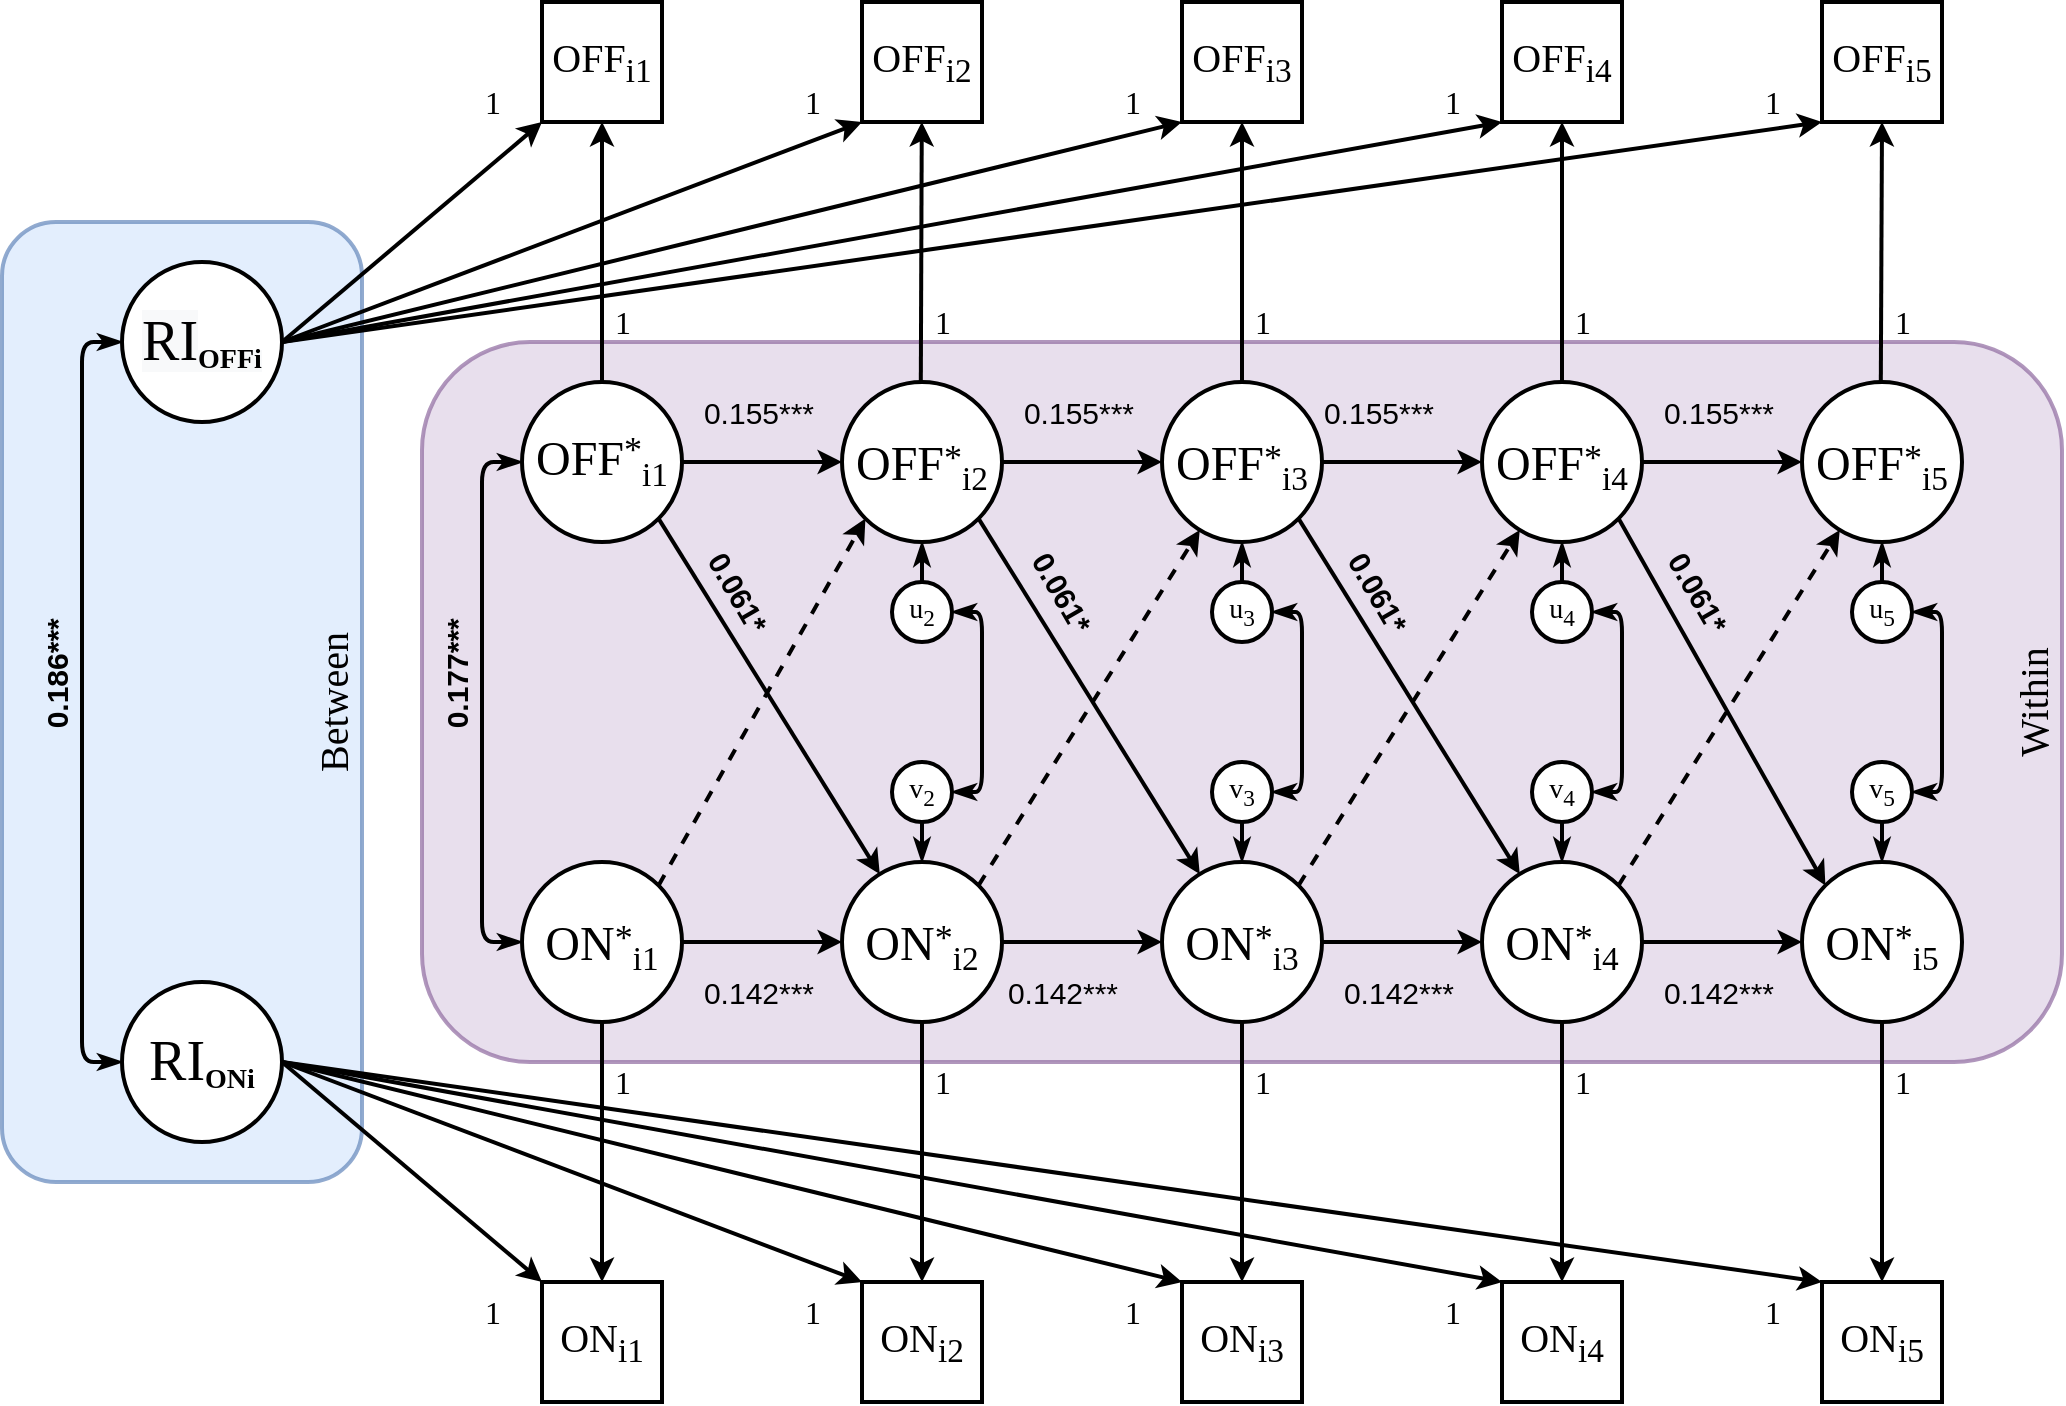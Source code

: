 <mxfile version="14.9.8"><diagram id="QdNc42_lwH4oZi_kzxNm" name="Page-1"><mxGraphModel dx="1382" dy="805" grid="1" gridSize="10" guides="1" tooltips="1" connect="1" arrows="1" fold="1" page="1" pageScale="1" pageWidth="1100" pageHeight="850" math="0" shadow="0"><root><mxCell id="0"/><mxCell id="BLHmH656HlUpZuDDq-M0-125" value="Untitled Layer" parent="0"/><mxCell id="BLHmH656HlUpZuDDq-M0-17" value="&lt;font face=&quot;Comic Sans MS&quot;&gt;Within&lt;/font&gt;" style="rounded=1;whiteSpace=wrap;fillColor=#e1d5e7;align=center;verticalAlign=bottom;horizontal=0;fontStyle=0;fontFamily=Verdana;html=1;fontSize=20;textDirection=ltr;strokeWidth=2;strokeColor=#9673a6;opacity=75;" vertex="1" parent="BLHmH656HlUpZuDDq-M0-125"><mxGeometry x="230" y="220" width="820" height="360" as="geometry"/></mxCell><mxCell id="BLHmH656HlUpZuDDq-M0-16" value="&lt;font face=&quot;Comic Sans MS&quot;&gt;Between&lt;/font&gt;" style="rounded=1;whiteSpace=wrap;fillColor=#dae8fc;align=center;verticalAlign=bottom;horizontal=0;fontStyle=0;fontFamily=Verdana;html=1;fontSize=20;textDirection=ltr;strokeWidth=2;strokeColor=#6c8ebf;opacity=75;" vertex="1" parent="BLHmH656HlUpZuDDq-M0-125"><mxGeometry x="20" y="160" width="180" height="480" as="geometry"/></mxCell><mxCell id="1" parent="0"/><mxCell id="BLHmH656HlUpZuDDq-M0-1" parent="0"/><mxCell id="BLHmH656HlUpZuDDq-M0-2" value="0.186***" style="text;strokeColor=none;align=center;verticalAlign=middle;rounded=0;rotation=-90;horizontal=1;fontSize=15;fontStyle=1;labelBorderColor=none;labelBackgroundColor=none;whiteSpace=wrap;html=1;aspect=fixed;" vertex="1" parent="BLHmH656HlUpZuDDq-M0-1"><mxGeometry x="10" y="370" width="73" height="31.29" as="geometry"/></mxCell><mxCell id="BLHmH656HlUpZuDDq-M0-3" value="&lt;span style=&quot;font-size: 15px&quot;&gt;0.155***&lt;/span&gt;" style="text;html=1;strokeColor=none;align=center;verticalAlign=middle;whiteSpace=wrap;rounded=0;aspect=fixed;fontSize=15;" vertex="1" parent="BLHmH656HlUpZuDDq-M0-1"><mxGeometry x="340" y="230" width="116.67" height="50" as="geometry"/></mxCell><mxCell id="BLHmH656HlUpZuDDq-M0-4" value="&lt;span style=&quot;font-size: 15px&quot;&gt;0.155***&lt;/span&gt;" style="text;html=1;strokeColor=none;align=center;verticalAlign=middle;whiteSpace=wrap;rounded=0;aspect=fixed;fontSize=15;" vertex="1" parent="BLHmH656HlUpZuDDq-M0-1"><mxGeometry x="500" y="230" width="116.67" height="50" as="geometry"/></mxCell><mxCell id="BLHmH656HlUpZuDDq-M0-5" value="&lt;span style=&quot;font-size: 15px&quot;&gt;0.155***&lt;/span&gt;" style="text;html=1;strokeColor=none;align=center;verticalAlign=middle;whiteSpace=wrap;rounded=0;aspect=fixed;fontSize=15;" vertex="1" parent="BLHmH656HlUpZuDDq-M0-1"><mxGeometry x="650" y="230" width="116.67" height="50" as="geometry"/></mxCell><mxCell id="BLHmH656HlUpZuDDq-M0-6" value="&lt;span style=&quot;font-size: 15px&quot;&gt;0.155***&lt;/span&gt;" style="text;html=1;strokeColor=none;align=center;verticalAlign=middle;whiteSpace=wrap;rounded=0;aspect=fixed;fontSize=15;" vertex="1" parent="BLHmH656HlUpZuDDq-M0-1"><mxGeometry x="820" y="230" width="116.67" height="50" as="geometry"/></mxCell><mxCell id="BLHmH656HlUpZuDDq-M0-7" value="&lt;span style=&quot;font-size: 15px&quot;&gt;0.142***&lt;/span&gt;" style="text;html=1;strokeColor=none;align=center;verticalAlign=middle;whiteSpace=wrap;rounded=0;aspect=fixed;fontSize=15;" vertex="1" parent="BLHmH656HlUpZuDDq-M0-1"><mxGeometry x="340" y="520" width="116.67" height="50" as="geometry"/></mxCell><mxCell id="BLHmH656HlUpZuDDq-M0-8" value="0.142***" style="text;html=1;strokeColor=none;align=center;verticalAlign=middle;whiteSpace=wrap;rounded=0;aspect=fixed;fontSize=15;" vertex="1" parent="BLHmH656HlUpZuDDq-M0-1"><mxGeometry x="492" y="520" width="116.67" height="50" as="geometry"/></mxCell><mxCell id="BLHmH656HlUpZuDDq-M0-9" value="0.142***" style="text;html=1;strokeColor=none;align=center;verticalAlign=middle;whiteSpace=wrap;rounded=0;aspect=fixed;fontSize=15;" vertex="1" parent="BLHmH656HlUpZuDDq-M0-1"><mxGeometry x="660" y="520" width="116.67" height="50" as="geometry"/></mxCell><mxCell id="BLHmH656HlUpZuDDq-M0-10" value="0.142***" style="text;html=1;strokeColor=none;align=center;verticalAlign=middle;whiteSpace=wrap;rounded=0;aspect=fixed;fontSize=15;" vertex="1" parent="BLHmH656HlUpZuDDq-M0-1"><mxGeometry x="820" y="520" width="116.67" height="50" as="geometry"/></mxCell><mxCell id="BLHmH656HlUpZuDDq-M0-11" value="0.061*" style="text;strokeColor=none;align=center;verticalAlign=middle;rounded=0;aspect=fixed;rotation=60;horizontal=1;fontSize=15;fontStyle=1;labelBorderColor=none;labelBackgroundColor=none;whiteSpace=wrap;html=1;" vertex="1" parent="BLHmH656HlUpZuDDq-M0-1"><mxGeometry x="330" y="320" width="116.67" height="50" as="geometry"/></mxCell><mxCell id="BLHmH656HlUpZuDDq-M0-12" value="0.061*" style="text;strokeColor=none;align=center;verticalAlign=middle;rounded=0;aspect=fixed;rotation=60;horizontal=1;fontSize=15;fontStyle=1;labelBorderColor=none;labelBackgroundColor=none;whiteSpace=wrap;html=1;" vertex="1" parent="BLHmH656HlUpZuDDq-M0-1"><mxGeometry x="492" y="320" width="116.67" height="50" as="geometry"/></mxCell><mxCell id="BLHmH656HlUpZuDDq-M0-13" value="0.061*" style="text;strokeColor=none;align=center;verticalAlign=middle;rounded=0;aspect=fixed;rotation=60;horizontal=1;fontSize=15;fontStyle=1;labelBorderColor=none;labelBackgroundColor=none;whiteSpace=wrap;html=1;" vertex="1" parent="BLHmH656HlUpZuDDq-M0-1"><mxGeometry x="650" y="320" width="116.67" height="50" as="geometry"/></mxCell><mxCell id="BLHmH656HlUpZuDDq-M0-14" value="0.061*" style="text;strokeColor=none;align=center;verticalAlign=middle;rounded=0;aspect=fixed;rotation=60;horizontal=1;fontSize=15;fontStyle=1;labelBorderColor=none;labelBackgroundColor=none;whiteSpace=wrap;html=1;" vertex="1" parent="BLHmH656HlUpZuDDq-M0-1"><mxGeometry x="810" y="320" width="116.67" height="50" as="geometry"/></mxCell><mxCell id="BLHmH656HlUpZuDDq-M0-15" value="0.177***" style="text;strokeColor=none;align=center;verticalAlign=middle;rounded=0;rotation=-90;horizontal=1;fontSize=15;fontStyle=1;labelBorderColor=none;labelBackgroundColor=none;aspect=fixed;whiteSpace=wrap;html=1;" vertex="1" parent="BLHmH656HlUpZuDDq-M0-1"><mxGeometry x="210" y="370" width="73" height="31.29" as="geometry"/></mxCell><mxCell id="BLHmH656HlUpZuDDq-M0-18" value="Var_Obs" parent="0"/><mxCell id="BLHmH656HlUpZuDDq-M0-19" value="&lt;font style=&quot;font-size: 20px&quot;&gt;&lt;span style=&quot;font-family: &amp;#34;comic sans ms&amp;#34;&quot;&gt;&lt;font&gt;OFF&lt;/font&gt;&lt;/span&gt;&lt;sub style=&quot;font-family: &amp;#34;comic sans ms&amp;#34;&quot;&gt;&lt;font&gt;i1&lt;/font&gt;&lt;/sub&gt;&lt;/font&gt;" style="whiteSpace=wrap;html=1;aspect=fixed;rounded=0;fillColor=none;fontFamily=Verdana;fontSize=20;align=center;glass=0;sketch=0;shadow=0;strokeWidth=2;" vertex="1" parent="BLHmH656HlUpZuDDq-M0-18"><mxGeometry x="290" y="50" width="60" height="60" as="geometry"/></mxCell><mxCell id="BLHmH656HlUpZuDDq-M0-20" value="&lt;span style=&quot;font-family: &amp;#34;comic sans ms&amp;#34;&quot;&gt;OFF&lt;/span&gt;&lt;sub style=&quot;font-family: &amp;#34;comic sans ms&amp;#34;&quot;&gt;i2&lt;/sub&gt;" style="whiteSpace=wrap;html=1;aspect=fixed;rounded=0;fillColor=none;fontFamily=Verdana;fontSize=20;align=center;glass=0;sketch=0;shadow=0;strokeWidth=2;" vertex="1" parent="BLHmH656HlUpZuDDq-M0-18"><mxGeometry x="450" y="50" width="60" height="60" as="geometry"/></mxCell><mxCell id="BLHmH656HlUpZuDDq-M0-21" value="&lt;span style=&quot;font-family: &amp;#34;comic sans ms&amp;#34;&quot;&gt;OFF&lt;/span&gt;&lt;sub style=&quot;font-family: &amp;#34;comic sans ms&amp;#34;&quot;&gt;i3&lt;/sub&gt;" style="whiteSpace=wrap;html=1;aspect=fixed;rounded=0;fillColor=none;fontFamily=Verdana;fontSize=20;align=center;glass=0;sketch=0;shadow=0;strokeWidth=2;" vertex="1" parent="BLHmH656HlUpZuDDq-M0-18"><mxGeometry x="610" y="50" width="60" height="60" as="geometry"/></mxCell><mxCell id="BLHmH656HlUpZuDDq-M0-22" value="&lt;span style=&quot;font-family: &amp;#34;comic sans ms&amp;#34;&quot;&gt;OFF&lt;/span&gt;&lt;sub style=&quot;font-family: &amp;#34;comic sans ms&amp;#34;&quot;&gt;i4&lt;/sub&gt;" style="whiteSpace=wrap;html=1;aspect=fixed;rounded=0;fillColor=none;fontFamily=Verdana;fontSize=20;align=center;glass=0;sketch=0;shadow=0;strokeWidth=2;" vertex="1" parent="BLHmH656HlUpZuDDq-M0-18"><mxGeometry x="770" y="50" width="60" height="60" as="geometry"/></mxCell><mxCell id="BLHmH656HlUpZuDDq-M0-23" value="&lt;span style=&quot;font-family: &amp;#34;comic sans ms&amp;#34;&quot;&gt;OFF&lt;/span&gt;&lt;sub style=&quot;font-family: &amp;#34;comic sans ms&amp;#34;&quot;&gt;i5&lt;/sub&gt;" style="whiteSpace=wrap;html=1;aspect=fixed;rounded=0;fillColor=none;fontFamily=Verdana;fontSize=20;align=center;glass=0;sketch=0;shadow=0;strokeWidth=2;" vertex="1" parent="BLHmH656HlUpZuDDq-M0-18"><mxGeometry x="930" y="50" width="60" height="60" as="geometry"/></mxCell><mxCell id="BLHmH656HlUpZuDDq-M0-24" value="RI" parent="0"/><mxCell id="BLHmH656HlUpZuDDq-M0-25" style="edgeStyle=none;rounded=0;orthogonalLoop=1;jettySize=auto;html=1;entryX=0;entryY=1;entryDx=0;entryDy=0;fontFamily=Verdana;fontSize=20;exitX=1;exitY=0.5;exitDx=0;exitDy=0;strokeWidth=2;" edge="1" parent="BLHmH656HlUpZuDDq-M0-24" source="BLHmH656HlUpZuDDq-M0-46" target="BLHmH656HlUpZuDDq-M0-19"><mxGeometry relative="1" as="geometry"/></mxCell><mxCell id="BLHmH656HlUpZuDDq-M0-26" style="edgeStyle=none;rounded=0;orthogonalLoop=1;jettySize=auto;html=1;entryX=0;entryY=1;entryDx=0;entryDy=0;fontFamily=Verdana;fontSize=20;strokeWidth=2;" edge="1" parent="BLHmH656HlUpZuDDq-M0-24" target="BLHmH656HlUpZuDDq-M0-20"><mxGeometry relative="1" as="geometry"><mxPoint x="160" y="220" as="sourcePoint"/></mxGeometry></mxCell><mxCell id="BLHmH656HlUpZuDDq-M0-27" style="edgeStyle=none;rounded=0;orthogonalLoop=1;jettySize=auto;html=1;entryX=0;entryY=1;entryDx=0;entryDy=0;fontFamily=Verdana;fontSize=20;exitX=1;exitY=0.5;exitDx=0;exitDy=0;strokeWidth=2;" edge="1" parent="BLHmH656HlUpZuDDq-M0-24" source="BLHmH656HlUpZuDDq-M0-46" target="BLHmH656HlUpZuDDq-M0-21"><mxGeometry relative="1" as="geometry"/></mxCell><mxCell id="BLHmH656HlUpZuDDq-M0-28" style="edgeStyle=none;rounded=0;orthogonalLoop=1;jettySize=auto;html=1;entryX=0;entryY=1;entryDx=0;entryDy=0;fontFamily=Verdana;fontSize=20;exitX=1;exitY=0.5;exitDx=0;exitDy=0;strokeWidth=2;" edge="1" parent="BLHmH656HlUpZuDDq-M0-24" source="BLHmH656HlUpZuDDq-M0-46" target="BLHmH656HlUpZuDDq-M0-22"><mxGeometry relative="1" as="geometry"/></mxCell><mxCell id="BLHmH656HlUpZuDDq-M0-29" style="edgeStyle=none;rounded=0;orthogonalLoop=1;jettySize=auto;html=1;exitX=1;exitY=0.5;exitDx=0;exitDy=0;entryX=0;entryY=1;entryDx=0;entryDy=0;fontFamily=Verdana;fontSize=20;strokeWidth=2;" edge="1" parent="BLHmH656HlUpZuDDq-M0-24" source="BLHmH656HlUpZuDDq-M0-46" target="BLHmH656HlUpZuDDq-M0-23"><mxGeometry relative="1" as="geometry"/></mxCell><mxCell id="BLHmH656HlUpZuDDq-M0-30" value="1" style="text;html=1;align=center;verticalAlign=middle;resizable=0;points=[];autosize=1;fontSize=16;fontFamily=Comic Sans MS;" vertex="1" parent="BLHmH656HlUpZuDDq-M0-24"><mxGeometry x="255" y="90" width="20" height="20" as="geometry"/></mxCell><mxCell id="BLHmH656HlUpZuDDq-M0-31" value="1" style="text;html=1;align=center;verticalAlign=middle;resizable=0;points=[];autosize=1;fontSize=16;fontFamily=Comic Sans MS;" vertex="1" parent="BLHmH656HlUpZuDDq-M0-24"><mxGeometry x="415" y="90" width="20" height="20" as="geometry"/></mxCell><mxCell id="BLHmH656HlUpZuDDq-M0-32" value="1" style="text;html=1;align=center;verticalAlign=middle;resizable=0;points=[];autosize=1;fontSize=16;fontFamily=Comic Sans MS;" vertex="1" parent="BLHmH656HlUpZuDDq-M0-24"><mxGeometry x="575" y="90" width="20" height="20" as="geometry"/></mxCell><mxCell id="BLHmH656HlUpZuDDq-M0-33" value="1" style="text;html=1;align=center;verticalAlign=middle;resizable=0;points=[];autosize=1;fontSize=16;fontFamily=Comic Sans MS;" vertex="1" parent="BLHmH656HlUpZuDDq-M0-24"><mxGeometry x="735" y="90" width="20" height="20" as="geometry"/></mxCell><mxCell id="BLHmH656HlUpZuDDq-M0-34" value="1" style="text;html=1;align=center;verticalAlign=middle;resizable=0;points=[];autosize=1;fontSize=16;fontFamily=Comic Sans MS;" vertex="1" parent="BLHmH656HlUpZuDDq-M0-24"><mxGeometry x="895" y="90" width="20" height="20" as="geometry"/></mxCell><mxCell id="BLHmH656HlUpZuDDq-M0-35" style="rounded=0;orthogonalLoop=1;jettySize=auto;html=1;entryX=0;entryY=0;entryDx=0;entryDy=0;fontFamily=Verdana;fontSize=20;exitX=1;exitY=0.5;exitDx=0;exitDy=0;strokeWidth=2;" edge="1" parent="BLHmH656HlUpZuDDq-M0-24" source="BLHmH656HlUpZuDDq-M0-45" target="BLHmH656HlUpZuDDq-M0-101"><mxGeometry relative="1" as="geometry"><mxPoint x="920" y="650" as="targetPoint"/></mxGeometry></mxCell><mxCell id="BLHmH656HlUpZuDDq-M0-36" value="1" style="text;html=1;align=center;verticalAlign=middle;resizable=0;points=[];autosize=1;fontSize=16;fontFamily=Comic Sans MS;" vertex="1" parent="BLHmH656HlUpZuDDq-M0-24"><mxGeometry x="895" y="695" width="20" height="20" as="geometry"/></mxCell><mxCell id="BLHmH656HlUpZuDDq-M0-37" style="edgeStyle=none;rounded=0;orthogonalLoop=1;jettySize=auto;html=1;entryX=0;entryY=0;entryDx=0;entryDy=0;fontFamily=Verdana;fontSize=20;exitX=1;exitY=0.5;exitDx=0;exitDy=0;strokeWidth=2;" edge="1" parent="BLHmH656HlUpZuDDq-M0-24" source="BLHmH656HlUpZuDDq-M0-45" target="BLHmH656HlUpZuDDq-M0-100"><mxGeometry relative="1" as="geometry"><mxPoint x="760" y="650" as="targetPoint"/></mxGeometry></mxCell><mxCell id="BLHmH656HlUpZuDDq-M0-38" value="1" style="text;html=1;align=center;verticalAlign=middle;resizable=0;points=[];autosize=1;fontSize=16;fontFamily=Comic Sans MS;" vertex="1" parent="BLHmH656HlUpZuDDq-M0-24"><mxGeometry x="735" y="695" width="20" height="20" as="geometry"/></mxCell><mxCell id="BLHmH656HlUpZuDDq-M0-39" style="edgeStyle=none;rounded=0;orthogonalLoop=1;jettySize=auto;html=1;entryX=0;entryY=0;entryDx=0;entryDy=0;fontFamily=Verdana;fontSize=20;exitX=1;exitY=0.5;exitDx=0;exitDy=0;strokeWidth=2;" edge="1" parent="BLHmH656HlUpZuDDq-M0-24" source="BLHmH656HlUpZuDDq-M0-45" target="BLHmH656HlUpZuDDq-M0-99"><mxGeometry relative="1" as="geometry"><mxPoint x="600" y="650" as="targetPoint"/></mxGeometry></mxCell><mxCell id="BLHmH656HlUpZuDDq-M0-40" value="1" style="text;html=1;align=center;verticalAlign=middle;resizable=0;points=[];autosize=1;fontSize=16;fontFamily=Comic Sans MS;" vertex="1" parent="BLHmH656HlUpZuDDq-M0-24"><mxGeometry x="575" y="695" width="20" height="20" as="geometry"/></mxCell><mxCell id="BLHmH656HlUpZuDDq-M0-41" style="edgeStyle=none;rounded=0;orthogonalLoop=1;jettySize=auto;html=1;entryX=0;entryY=0;entryDx=0;entryDy=0;fontFamily=Verdana;fontSize=20;exitX=1;exitY=0.5;exitDx=0;exitDy=0;strokeWidth=2;" edge="1" parent="BLHmH656HlUpZuDDq-M0-24" source="BLHmH656HlUpZuDDq-M0-45" target="BLHmH656HlUpZuDDq-M0-98"><mxGeometry relative="1" as="geometry"><mxPoint x="440" y="650" as="targetPoint"/></mxGeometry></mxCell><mxCell id="BLHmH656HlUpZuDDq-M0-42" value="1" style="text;html=1;align=center;verticalAlign=middle;resizable=0;points=[];autosize=1;fontSize=16;fontFamily=Comic Sans MS;" vertex="1" parent="BLHmH656HlUpZuDDq-M0-24"><mxGeometry x="415" y="695" width="20" height="20" as="geometry"/></mxCell><mxCell id="BLHmH656HlUpZuDDq-M0-43" style="edgeStyle=none;rounded=0;orthogonalLoop=1;jettySize=auto;html=1;entryX=0;entryY=0;entryDx=0;entryDy=0;fontFamily=Verdana;fontSize=20;exitX=1;exitY=0.5;exitDx=0;exitDy=0;strokeWidth=2;" edge="1" parent="BLHmH656HlUpZuDDq-M0-24" source="BLHmH656HlUpZuDDq-M0-45" target="BLHmH656HlUpZuDDq-M0-97"><mxGeometry relative="1" as="geometry"><mxPoint x="280" y="650" as="targetPoint"/></mxGeometry></mxCell><mxCell id="BLHmH656HlUpZuDDq-M0-44" value="1" style="text;html=1;align=center;verticalAlign=middle;resizable=0;points=[];autosize=1;fontSize=16;fontFamily=Comic Sans MS;" vertex="1" parent="BLHmH656HlUpZuDDq-M0-24"><mxGeometry x="255" y="695" width="20" height="20" as="geometry"/></mxCell><mxCell id="BLHmH656HlUpZuDDq-M0-45" value="&lt;span style=&quot;font-family: &amp;#34;comic sans ms&amp;#34; ; font-size: 28px&quot;&gt;RI&lt;/span&gt;&lt;sub style=&quot;font-family: &amp;#34;comic sans ms&amp;#34;&quot;&gt;&lt;font style=&quot;font-size: 14px&quot;&gt;&lt;b&gt;ONi&lt;/b&gt;&lt;/font&gt;&lt;/sub&gt;" style="ellipse;whiteSpace=wrap;html=1;aspect=fixed;strokeWidth=2;" vertex="1" parent="BLHmH656HlUpZuDDq-M0-24"><mxGeometry x="80" y="540" width="80" height="80" as="geometry"/></mxCell><mxCell id="BLHmH656HlUpZuDDq-M0-46" value="&lt;span style=&quot;color: rgb(0 , 0 , 0) ; font-style: normal ; font-weight: 400 ; letter-spacing: normal ; text-align: center ; text-indent: 0px ; text-transform: none ; word-spacing: 0px ; font-family: &amp;#34;comic sans ms&amp;#34; ; background-color: rgb(248 , 249 , 250) ; display: inline ; float: none ; font-size: 28px&quot;&gt;RI&lt;/span&gt;&lt;sub style=&quot;color: rgb(0 , 0 , 0) ; font-style: normal ; letter-spacing: normal ; text-align: center ; text-indent: 0px ; text-transform: none ; word-spacing: 0px ; font-family: &amp;#34;comic sans ms&amp;#34; ; background-color: rgb(248 , 249 , 250)&quot;&gt;&lt;font style=&quot;font-size: 14px&quot;&gt;&lt;b&gt;OFFi&lt;/b&gt;&lt;/font&gt;&lt;/sub&gt;" style="ellipse;whiteSpace=wrap;html=1;aspect=fixed;strokeWidth=2;" vertex="1" parent="BLHmH656HlUpZuDDq-M0-24"><mxGeometry x="80" y="180" width="80" height="80" as="geometry"/></mxCell><mxCell id="BLHmH656HlUpZuDDq-M0-47" value="RI_Cov" parent="0"/><mxCell id="BLHmH656HlUpZuDDq-M0-48" value="" style="endArrow=classicThin;startArrow=classicThin;html=1;strokeWidth=2;fontFamily=Verdana;fontSize=20;edgeStyle=elbowEdgeStyle;endFill=1;startFill=1;exitX=0;exitY=0.5;exitDx=0;exitDy=0;entryX=0;entryY=0.5;entryDx=0;entryDy=0;" edge="1" parent="BLHmH656HlUpZuDDq-M0-47" source="BLHmH656HlUpZuDDq-M0-46" target="BLHmH656HlUpZuDDq-M0-45"><mxGeometry width="50" height="50" relative="1" as="geometry"><mxPoint x="80" y="220" as="sourcePoint"/><mxPoint x="80" y="500" as="targetPoint"/><Array as="points"><mxPoint x="60" y="300"/></Array></mxGeometry></mxCell><mxCell id="BLHmH656HlUpZuDDq-M0-49" value="Within" parent="0"/><mxCell id="BLHmH656HlUpZuDDq-M0-50" value="&lt;span style=&quot;font-size: 24px ; font-family: &amp;#34;comic sans ms&amp;#34;&quot;&gt;OFF&lt;/span&gt;&lt;sup style=&quot;font-family: &amp;#34;comic sans ms&amp;#34;&quot;&gt;&lt;font style=&quot;font-size: 18px&quot;&gt;*&lt;/font&gt;&lt;/sup&gt;&lt;font style=&quot;font-size: 20px&quot;&gt;&lt;sub style=&quot;font-family: &amp;#34;comic sans ms&amp;#34;&quot;&gt;i&lt;/sub&gt;&lt;sub style=&quot;font-family: &amp;#34;comic sans ms&amp;#34;&quot;&gt;&lt;font&gt;1&lt;/font&gt;&lt;/sub&gt;&lt;/font&gt;" style="ellipse;whiteSpace=wrap;html=1;aspect=fixed;strokeWidth=2;fontSize=17;" vertex="1" parent="BLHmH656HlUpZuDDq-M0-49"><mxGeometry x="280" y="240" width="80" height="80" as="geometry"/></mxCell><mxCell id="BLHmH656HlUpZuDDq-M0-51" value="&lt;font&gt;&lt;span style=&quot;font-size: 24px ; font-family: &amp;#34;comic sans ms&amp;#34;&quot;&gt;ON&lt;/span&gt;&lt;sup style=&quot;font-size: 24px ; font-family: &amp;#34;comic sans ms&amp;#34;&quot;&gt;&lt;font style=&quot;font-size: 18px&quot;&gt;*&lt;/font&gt;&lt;/sup&gt;&lt;font style=&quot;font-size: 20px&quot;&gt;&lt;sub style=&quot;font-family: &amp;#34;comic sans ms&amp;#34;&quot;&gt;i&lt;/sub&gt;&lt;sub style=&quot;font-family: &amp;#34;comic sans ms&amp;#34;&quot;&gt;1&lt;/sub&gt;&lt;/font&gt;&lt;/font&gt;" style="ellipse;whiteSpace=wrap;html=1;aspect=fixed;strokeWidth=2;" vertex="1" parent="BLHmH656HlUpZuDDq-M0-49"><mxGeometry x="280" y="480" width="80" height="80" as="geometry"/></mxCell><mxCell id="BLHmH656HlUpZuDDq-M0-52" value="&lt;font&gt;&lt;span style=&quot;font-size: 24px ; font-family: &amp;#34;comic sans ms&amp;#34;&quot;&gt;OFF&lt;/span&gt;&lt;sup style=&quot;font-size: 24px ; font-family: &amp;#34;comic sans ms&amp;#34;&quot;&gt;&lt;font style=&quot;font-size: 18px&quot;&gt;*&lt;/font&gt;&lt;/sup&gt;&lt;font style=&quot;font-size: 20px&quot;&gt;&lt;sub style=&quot;font-family: &amp;#34;comic sans ms&amp;#34;&quot;&gt;i&lt;/sub&gt;&lt;sub style=&quot;font-family: &amp;#34;comic sans ms&amp;#34;&quot;&gt;2&lt;/sub&gt;&lt;/font&gt;&lt;/font&gt;" style="ellipse;whiteSpace=wrap;html=1;aspect=fixed;strokeWidth=2;" vertex="1" parent="BLHmH656HlUpZuDDq-M0-49"><mxGeometry x="440" y="240" width="80" height="80" as="geometry"/></mxCell><mxCell id="BLHmH656HlUpZuDDq-M0-53" value="&lt;font&gt;&lt;span style=&quot;font-size: 24px ; font-family: &amp;#34;comic sans ms&amp;#34;&quot;&gt;ON&lt;/span&gt;&lt;sup style=&quot;font-size: 24px ; font-family: &amp;#34;comic sans ms&amp;#34;&quot;&gt;&lt;font style=&quot;font-size: 18px&quot;&gt;*&lt;/font&gt;&lt;/sup&gt;&lt;font style=&quot;font-size: 20px&quot;&gt;&lt;sub style=&quot;font-family: &amp;#34;comic sans ms&amp;#34;&quot;&gt;i&lt;/sub&gt;&lt;sub style=&quot;font-family: &amp;#34;comic sans ms&amp;#34;&quot;&gt;2&lt;/sub&gt;&lt;/font&gt;&lt;/font&gt;" style="ellipse;whiteSpace=wrap;html=1;aspect=fixed;strokeWidth=2;" vertex="1" parent="BLHmH656HlUpZuDDq-M0-49"><mxGeometry x="440" y="480" width="80" height="80" as="geometry"/></mxCell><mxCell id="BLHmH656HlUpZuDDq-M0-54" value="&lt;font&gt;&lt;span style=&quot;font-size: 24px ; font-family: &amp;#34;comic sans ms&amp;#34;&quot;&gt;OFF&lt;/span&gt;&lt;sup style=&quot;font-size: 24px ; font-family: &amp;#34;comic sans ms&amp;#34;&quot;&gt;&lt;font style=&quot;font-size: 18px&quot;&gt;*&lt;/font&gt;&lt;/sup&gt;&lt;font style=&quot;font-size: 20px&quot;&gt;&lt;sub style=&quot;font-family: &amp;#34;comic sans ms&amp;#34;&quot;&gt;i&lt;/sub&gt;&lt;sub style=&quot;font-family: &amp;#34;comic sans ms&amp;#34;&quot;&gt;3&lt;/sub&gt;&lt;/font&gt;&lt;/font&gt;" style="ellipse;whiteSpace=wrap;html=1;aspect=fixed;strokeWidth=2;" vertex="1" parent="BLHmH656HlUpZuDDq-M0-49"><mxGeometry x="600" y="240" width="80" height="80" as="geometry"/></mxCell><mxCell id="BLHmH656HlUpZuDDq-M0-55" value="&lt;font&gt;&lt;span style=&quot;font-size: 24px ; font-family: &amp;#34;comic sans ms&amp;#34;&quot;&gt;ON&lt;/span&gt;&lt;sup style=&quot;font-size: 24px ; font-family: &amp;#34;comic sans ms&amp;#34;&quot;&gt;&lt;font style=&quot;font-size: 18px&quot;&gt;*&lt;/font&gt;&lt;/sup&gt;&lt;font style=&quot;font-size: 20px&quot;&gt;&lt;sub style=&quot;font-family: &amp;#34;comic sans ms&amp;#34;&quot;&gt;i&lt;/sub&gt;&lt;sub style=&quot;font-family: &amp;#34;comic sans ms&amp;#34;&quot;&gt;3&lt;/sub&gt;&lt;/font&gt;&lt;/font&gt;" style="ellipse;whiteSpace=wrap;html=1;aspect=fixed;strokeWidth=2;" vertex="1" parent="BLHmH656HlUpZuDDq-M0-49"><mxGeometry x="600" y="480" width="80" height="80" as="geometry"/></mxCell><mxCell id="BLHmH656HlUpZuDDq-M0-56" value="&lt;font&gt;&lt;span style=&quot;font-size: 24px ; font-family: &amp;#34;comic sans ms&amp;#34;&quot;&gt;OFF&lt;/span&gt;&lt;sup style=&quot;font-size: 24px ; font-family: &amp;#34;comic sans ms&amp;#34;&quot;&gt;&lt;font style=&quot;font-size: 18px&quot;&gt;*&lt;/font&gt;&lt;/sup&gt;&lt;font style=&quot;font-size: 20px&quot;&gt;&lt;sub style=&quot;font-family: &amp;#34;comic sans ms&amp;#34;&quot;&gt;i&lt;/sub&gt;&lt;sub style=&quot;font-family: &amp;#34;comic sans ms&amp;#34;&quot;&gt;4&lt;/sub&gt;&lt;/font&gt;&lt;/font&gt;" style="ellipse;whiteSpace=wrap;html=1;aspect=fixed;strokeWidth=2;" vertex="1" parent="BLHmH656HlUpZuDDq-M0-49"><mxGeometry x="760" y="240" width="80" height="80" as="geometry"/></mxCell><mxCell id="BLHmH656HlUpZuDDq-M0-57" value="&lt;font&gt;&lt;span style=&quot;font-size: 24px ; font-family: &amp;#34;comic sans ms&amp;#34;&quot;&gt;ON&lt;/span&gt;&lt;sup style=&quot;font-size: 24px ; font-family: &amp;#34;comic sans ms&amp;#34;&quot;&gt;&lt;font style=&quot;font-size: 18px&quot;&gt;*&lt;/font&gt;&lt;/sup&gt;&lt;font style=&quot;font-size: 20px&quot;&gt;&lt;sub style=&quot;font-family: &amp;#34;comic sans ms&amp;#34;&quot;&gt;i&lt;/sub&gt;&lt;sub style=&quot;font-family: &amp;#34;comic sans ms&amp;#34;&quot;&gt;4&lt;/sub&gt;&lt;/font&gt;&lt;/font&gt;" style="ellipse;whiteSpace=wrap;html=1;aspect=fixed;strokeWidth=2;" vertex="1" parent="BLHmH656HlUpZuDDq-M0-49"><mxGeometry x="760" y="480" width="80" height="80" as="geometry"/></mxCell><mxCell id="BLHmH656HlUpZuDDq-M0-58" value="&lt;font&gt;&lt;span style=&quot;font-size: 24px ; font-family: &amp;#34;comic sans ms&amp;#34;&quot;&gt;OFF&lt;/span&gt;&lt;sup style=&quot;font-size: 24px ; font-family: &amp;#34;comic sans ms&amp;#34;&quot;&gt;&lt;font style=&quot;font-size: 18px&quot;&gt;*&lt;/font&gt;&lt;/sup&gt;&lt;font style=&quot;font-size: 20px&quot;&gt;&lt;sub style=&quot;font-family: &amp;#34;comic sans ms&amp;#34;&quot;&gt;i&lt;/sub&gt;&lt;sub style=&quot;font-family: &amp;#34;comic sans ms&amp;#34;&quot;&gt;5&lt;/sub&gt;&lt;/font&gt;&lt;/font&gt;" style="ellipse;whiteSpace=wrap;html=1;aspect=fixed;strokeWidth=2;" vertex="1" parent="BLHmH656HlUpZuDDq-M0-49"><mxGeometry x="920" y="240" width="80" height="80" as="geometry"/></mxCell><mxCell id="BLHmH656HlUpZuDDq-M0-59" value="&lt;font&gt;&lt;span style=&quot;font-size: 24px ; font-family: &amp;#34;comic sans ms&amp;#34;&quot;&gt;ON&lt;/span&gt;&lt;sup style=&quot;font-size: 24px ; font-family: &amp;#34;comic sans ms&amp;#34;&quot;&gt;&lt;font style=&quot;font-size: 18px&quot;&gt;*&lt;/font&gt;&lt;/sup&gt;&lt;font style=&quot;font-size: 20px&quot;&gt;&lt;sub style=&quot;font-family: &amp;#34;comic sans ms&amp;#34;&quot;&gt;i&lt;/sub&gt;&lt;sub style=&quot;font-family: &amp;#34;comic sans ms&amp;#34;&quot;&gt;5&lt;/sub&gt;&lt;/font&gt;&lt;/font&gt;" style="ellipse;whiteSpace=wrap;html=1;aspect=fixed;strokeWidth=2;" vertex="1" parent="BLHmH656HlUpZuDDq-M0-49"><mxGeometry x="920" y="480" width="80" height="80" as="geometry"/></mxCell><mxCell id="BLHmH656HlUpZuDDq-M0-60" style="edgeStyle=none;rounded=0;orthogonalLoop=1;jettySize=auto;html=1;strokeWidth=2;fontFamily=Verdana;fontSize=20;entryX=0.5;entryY=1;entryDx=0;entryDy=0;" edge="1" parent="BLHmH656HlUpZuDDq-M0-49" target="BLHmH656HlUpZuDDq-M0-19"><mxGeometry relative="1" as="geometry"><mxPoint x="320" y="240" as="sourcePoint"/><mxPoint x="450.0" y="290" as="targetPoint"/></mxGeometry></mxCell><mxCell id="BLHmH656HlUpZuDDq-M0-61" style="edgeStyle=none;rounded=0;orthogonalLoop=1;jettySize=auto;html=1;strokeWidth=2;fontFamily=Verdana;fontSize=20;" edge="1" parent="BLHmH656HlUpZuDDq-M0-49" target="BLHmH656HlUpZuDDq-M0-20"><mxGeometry relative="1" as="geometry"><mxPoint x="479.41" y="240" as="sourcePoint"/><mxPoint x="479.41" y="120" as="targetPoint"/></mxGeometry></mxCell><mxCell id="BLHmH656HlUpZuDDq-M0-62" style="edgeStyle=none;rounded=0;orthogonalLoop=1;jettySize=auto;html=1;strokeWidth=2;fontFamily=Verdana;fontSize=20;entryX=0.5;entryY=1;entryDx=0;entryDy=0;exitX=0.5;exitY=0;exitDx=0;exitDy=0;" edge="1" parent="BLHmH656HlUpZuDDq-M0-49" source="BLHmH656HlUpZuDDq-M0-54" target="BLHmH656HlUpZuDDq-M0-21"><mxGeometry relative="1" as="geometry"><mxPoint x="630.0" y="240" as="sourcePoint"/><mxPoint x="630.0" y="120" as="targetPoint"/></mxGeometry></mxCell><mxCell id="BLHmH656HlUpZuDDq-M0-63" style="edgeStyle=none;rounded=0;orthogonalLoop=1;jettySize=auto;html=1;strokeWidth=2;fontFamily=Verdana;fontSize=20;entryX=0.5;entryY=1;entryDx=0;entryDy=0;exitX=0.5;exitY=0;exitDx=0;exitDy=0;" edge="1" parent="BLHmH656HlUpZuDDq-M0-49" source="BLHmH656HlUpZuDDq-M0-56" target="BLHmH656HlUpZuDDq-M0-22"><mxGeometry relative="1" as="geometry"><mxPoint x="799.41" y="240" as="sourcePoint"/><mxPoint x="799.41" y="120" as="targetPoint"/></mxGeometry></mxCell><mxCell id="BLHmH656HlUpZuDDq-M0-64" style="edgeStyle=none;rounded=0;orthogonalLoop=1;jettySize=auto;html=1;strokeWidth=2;fontFamily=Verdana;fontSize=20;entryX=0.5;entryY=1;entryDx=0;entryDy=0;" edge="1" parent="BLHmH656HlUpZuDDq-M0-49" target="BLHmH656HlUpZuDDq-M0-23"><mxGeometry relative="1" as="geometry"><mxPoint x="959.41" y="240" as="sourcePoint"/><mxPoint x="959.41" y="120" as="targetPoint"/></mxGeometry></mxCell><mxCell id="BLHmH656HlUpZuDDq-M0-65" style="edgeStyle=none;rounded=0;orthogonalLoop=1;jettySize=auto;html=1;strokeWidth=2;fontFamily=Verdana;fontSize=20;entryX=0.5;entryY=0;entryDx=0;entryDy=0;" edge="1" parent="BLHmH656HlUpZuDDq-M0-49" target="BLHmH656HlUpZuDDq-M0-97"><mxGeometry relative="1" as="geometry"><mxPoint x="320" y="560" as="sourcePoint"/><mxPoint x="319.95" y="650" as="targetPoint"/></mxGeometry></mxCell><mxCell id="BLHmH656HlUpZuDDq-M0-66" style="edgeStyle=none;rounded=0;orthogonalLoop=1;jettySize=auto;html=1;strokeWidth=2;fontFamily=Verdana;fontSize=20;entryX=0.5;entryY=0;entryDx=0;entryDy=0;" edge="1" parent="BLHmH656HlUpZuDDq-M0-49" target="BLHmH656HlUpZuDDq-M0-98"><mxGeometry relative="1" as="geometry"><mxPoint x="480" y="560" as="sourcePoint"/><mxPoint x="479.36" y="650" as="targetPoint"/></mxGeometry></mxCell><mxCell id="BLHmH656HlUpZuDDq-M0-67" style="edgeStyle=none;rounded=0;orthogonalLoop=1;jettySize=auto;html=1;strokeWidth=2;fontFamily=Verdana;fontSize=20;entryX=0.5;entryY=0;entryDx=0;entryDy=0;exitX=0.5;exitY=1;exitDx=0;exitDy=0;" edge="1" parent="BLHmH656HlUpZuDDq-M0-49" source="BLHmH656HlUpZuDDq-M0-55" target="BLHmH656HlUpZuDDq-M0-99"><mxGeometry relative="1" as="geometry"><mxPoint x="639.36" y="530" as="sourcePoint"/><mxPoint x="639.36" y="650" as="targetPoint"/></mxGeometry></mxCell><mxCell id="BLHmH656HlUpZuDDq-M0-68" style="edgeStyle=none;rounded=0;orthogonalLoop=1;jettySize=auto;html=1;strokeWidth=2;fontFamily=Verdana;fontSize=20;entryX=0.5;entryY=0;entryDx=0;entryDy=0;" edge="1" parent="BLHmH656HlUpZuDDq-M0-49" target="BLHmH656HlUpZuDDq-M0-100"><mxGeometry relative="1" as="geometry"><mxPoint x="800" y="560" as="sourcePoint"/><mxPoint x="799.36" y="650" as="targetPoint"/></mxGeometry></mxCell><mxCell id="BLHmH656HlUpZuDDq-M0-69" style="edgeStyle=none;rounded=0;orthogonalLoop=1;jettySize=auto;html=1;strokeWidth=2;fontFamily=Verdana;fontSize=20;entryX=0.5;entryY=0;entryDx=0;entryDy=0;" edge="1" parent="BLHmH656HlUpZuDDq-M0-49" target="BLHmH656HlUpZuDDq-M0-101"><mxGeometry relative="1" as="geometry"><mxPoint x="960" y="560" as="sourcePoint"/><mxPoint x="959.36" y="650" as="targetPoint"/></mxGeometry></mxCell><mxCell id="BLHmH656HlUpZuDDq-M0-70" value="1" style="text;html=1;align=center;verticalAlign=middle;resizable=0;points=[];autosize=1;fontSize=16;fontFamily=Comic Sans MS;" vertex="1" parent="BLHmH656HlUpZuDDq-M0-49"><mxGeometry x="320" y="200" width="20" height="20" as="geometry"/></mxCell><mxCell id="BLHmH656HlUpZuDDq-M0-71" value="1" style="text;html=1;align=center;verticalAlign=middle;resizable=0;points=[];autosize=1;fontSize=16;fontFamily=Comic Sans MS;" vertex="1" parent="BLHmH656HlUpZuDDq-M0-49"><mxGeometry x="480" y="200" width="20" height="20" as="geometry"/></mxCell><mxCell id="BLHmH656HlUpZuDDq-M0-72" value="1" style="text;html=1;align=center;verticalAlign=middle;resizable=0;points=[];autosize=1;fontSize=16;fontFamily=Comic Sans MS;" vertex="1" parent="BLHmH656HlUpZuDDq-M0-49"><mxGeometry x="640" y="200" width="20" height="20" as="geometry"/></mxCell><mxCell id="BLHmH656HlUpZuDDq-M0-73" value="1" style="text;html=1;align=center;verticalAlign=middle;resizable=0;points=[];autosize=1;fontSize=16;fontFamily=Comic Sans MS;" vertex="1" parent="BLHmH656HlUpZuDDq-M0-49"><mxGeometry x="800" y="200" width="20" height="20" as="geometry"/></mxCell><mxCell id="BLHmH656HlUpZuDDq-M0-74" value="1" style="text;html=1;align=center;verticalAlign=middle;resizable=0;points=[];autosize=1;fontSize=16;fontFamily=Comic Sans MS;" vertex="1" parent="BLHmH656HlUpZuDDq-M0-49"><mxGeometry x="960" y="200" width="20" height="20" as="geometry"/></mxCell><mxCell id="BLHmH656HlUpZuDDq-M0-75" value="1" style="text;html=1;align=center;verticalAlign=middle;resizable=0;points=[];autosize=1;fontSize=16;fontFamily=Comic Sans MS;" vertex="1" parent="BLHmH656HlUpZuDDq-M0-49"><mxGeometry x="320" y="580" width="20" height="20" as="geometry"/></mxCell><mxCell id="BLHmH656HlUpZuDDq-M0-76" value="1" style="text;html=1;align=center;verticalAlign=middle;resizable=0;points=[];autosize=1;fontSize=16;fontFamily=Comic Sans MS;" vertex="1" parent="BLHmH656HlUpZuDDq-M0-49"><mxGeometry x="480" y="580" width="20" height="20" as="geometry"/></mxCell><mxCell id="BLHmH656HlUpZuDDq-M0-77" value="1" style="text;html=1;align=center;verticalAlign=middle;resizable=0;points=[];autosize=1;fontSize=16;fontFamily=Comic Sans MS;" vertex="1" parent="BLHmH656HlUpZuDDq-M0-49"><mxGeometry x="640" y="580" width="20" height="20" as="geometry"/></mxCell><mxCell id="BLHmH656HlUpZuDDq-M0-78" value="1" style="text;html=1;align=center;verticalAlign=middle;resizable=0;points=[];autosize=1;fontSize=16;fontFamily=Comic Sans MS;" vertex="1" parent="BLHmH656HlUpZuDDq-M0-49"><mxGeometry x="800" y="580" width="20" height="20" as="geometry"/></mxCell><mxCell id="BLHmH656HlUpZuDDq-M0-79" value="1" style="text;html=1;align=center;verticalAlign=middle;resizable=0;points=[];autosize=1;fontSize=16;fontFamily=Comic Sans MS;" vertex="1" parent="BLHmH656HlUpZuDDq-M0-49"><mxGeometry x="960" y="580" width="20" height="20" as="geometry"/></mxCell><mxCell id="BLHmH656HlUpZuDDq-M0-80" value="&lt;font style=&quot;font-size: 14px&quot;&gt;&lt;span style=&quot;font-family: &amp;#34;comic sans ms&amp;#34;&quot;&gt;v&lt;/span&gt;&lt;sub style=&quot;font-family: &amp;#34;comic sans ms&amp;#34;&quot;&gt;&lt;font&gt;2&lt;/font&gt;&lt;/sub&gt;&lt;/font&gt;" style="ellipse;whiteSpace=wrap;html=1;aspect=fixed;strokeWidth=2;" vertex="1" parent="BLHmH656HlUpZuDDq-M0-49"><mxGeometry x="465" y="430" width="30" height="30" as="geometry"/></mxCell><mxCell id="BLHmH656HlUpZuDDq-M0-81" value="&lt;font style=&quot;font-size: 14px&quot;&gt;&lt;span style=&quot;font-family: &amp;#34;comic sans ms&amp;#34;&quot;&gt;u&lt;/span&gt;&lt;sub style=&quot;font-family: &amp;#34;comic sans ms&amp;#34;&quot;&gt;&lt;font&gt;2&lt;/font&gt;&lt;/sub&gt;&lt;/font&gt;" style="ellipse;whiteSpace=wrap;html=1;aspect=fixed;strokeWidth=2;" vertex="1" parent="BLHmH656HlUpZuDDq-M0-49"><mxGeometry x="465" y="340" width="30" height="30" as="geometry"/></mxCell><mxCell id="BLHmH656HlUpZuDDq-M0-82" value="&lt;font style=&quot;font-size: 14px&quot;&gt;&lt;span style=&quot;font-family: &amp;#34;comic sans ms&amp;#34;&quot;&gt;v&lt;/span&gt;&lt;sub style=&quot;font-family: &amp;#34;comic sans ms&amp;#34;&quot;&gt;&lt;font&gt;3&lt;/font&gt;&lt;/sub&gt;&lt;/font&gt;" style="ellipse;whiteSpace=wrap;html=1;aspect=fixed;strokeWidth=2;" vertex="1" parent="BLHmH656HlUpZuDDq-M0-49"><mxGeometry x="625" y="430" width="30" height="30" as="geometry"/></mxCell><mxCell id="BLHmH656HlUpZuDDq-M0-83" value="&lt;font style=&quot;font-size: 14px&quot;&gt;&lt;span style=&quot;font-family: &amp;#34;comic sans ms&amp;#34;&quot;&gt;u&lt;/span&gt;&lt;sub style=&quot;font-family: &amp;#34;comic sans ms&amp;#34;&quot;&gt;&lt;font&gt;3&lt;/font&gt;&lt;/sub&gt;&lt;/font&gt;" style="ellipse;whiteSpace=wrap;html=1;aspect=fixed;strokeWidth=2;" vertex="1" parent="BLHmH656HlUpZuDDq-M0-49"><mxGeometry x="625" y="340" width="30" height="30" as="geometry"/></mxCell><mxCell id="BLHmH656HlUpZuDDq-M0-84" value="" style="endArrow=classicThin;html=1;strokeWidth=2;fontFamily=Verdana;fontSize=20;entryX=0.5;entryY=1;entryDx=0;entryDy=0;endFill=1;exitX=0.5;exitY=0;exitDx=0;exitDy=0;" edge="1" parent="BLHmH656HlUpZuDDq-M0-49" source="BLHmH656HlUpZuDDq-M0-83" target="BLHmH656HlUpZuDDq-M0-54"><mxGeometry width="50" height="50" relative="1" as="geometry"><mxPoint x="642.5" y="337" as="sourcePoint"/><mxPoint x="642.5" y="320" as="targetPoint"/></mxGeometry></mxCell><mxCell id="BLHmH656HlUpZuDDq-M0-85" value="" style="endArrow=classicThin;html=1;strokeWidth=2;fontFamily=Verdana;fontSize=20;endFill=1;exitX=0.5;exitY=1;exitDx=0;exitDy=0;entryX=0.5;entryY=0;entryDx=0;entryDy=0;" edge="1" parent="BLHmH656HlUpZuDDq-M0-49" source="BLHmH656HlUpZuDDq-M0-82" target="BLHmH656HlUpZuDDq-M0-55"><mxGeometry width="50" height="50" relative="1" as="geometry"><mxPoint x="643.5" y="433" as="sourcePoint"/><mxPoint x="640" y="450" as="targetPoint"/></mxGeometry></mxCell><mxCell id="BLHmH656HlUpZuDDq-M0-86" value="" style="endArrow=classicThin;startArrow=classicThin;html=1;strokeWidth=2;fontFamily=Verdana;fontSize=20;edgeStyle=elbowEdgeStyle;endFill=1;startFill=1;entryX=1;entryY=0.5;entryDx=0;entryDy=0;exitX=1;exitY=0.5;exitDx=0;exitDy=0;" edge="1" parent="BLHmH656HlUpZuDDq-M0-49" source="BLHmH656HlUpZuDDq-M0-82" target="BLHmH656HlUpZuDDq-M0-83"><mxGeometry width="50" height="50" relative="1" as="geometry"><mxPoint x="655" y="410" as="sourcePoint"/><mxPoint x="655" y="350" as="targetPoint"/><Array as="points"><mxPoint x="670" y="375"/></Array></mxGeometry></mxCell><mxCell id="BLHmH656HlUpZuDDq-M0-87" value="&lt;font style=&quot;font-size: 14px&quot;&gt;&lt;span style=&quot;font-family: &amp;#34;comic sans ms&amp;#34;&quot;&gt;v&lt;/span&gt;&lt;sub style=&quot;font-family: &amp;#34;comic sans ms&amp;#34;&quot;&gt;&lt;font&gt;4&lt;/font&gt;&lt;/sub&gt;&lt;/font&gt;" style="ellipse;whiteSpace=wrap;html=1;aspect=fixed;strokeWidth=2;" vertex="1" parent="BLHmH656HlUpZuDDq-M0-49"><mxGeometry x="785" y="430" width="30" height="30" as="geometry"/></mxCell><mxCell id="BLHmH656HlUpZuDDq-M0-88" value="&lt;font style=&quot;font-size: 14px&quot;&gt;&lt;span style=&quot;font-family: &amp;#34;comic sans ms&amp;#34;&quot;&gt;u&lt;/span&gt;&lt;sub style=&quot;font-family: &amp;#34;comic sans ms&amp;#34;&quot;&gt;&lt;font&gt;4&lt;/font&gt;&lt;/sub&gt;&lt;/font&gt;" style="ellipse;whiteSpace=wrap;html=1;aspect=fixed;strokeWidth=2;" vertex="1" parent="BLHmH656HlUpZuDDq-M0-49"><mxGeometry x="785" y="340" width="30" height="30" as="geometry"/></mxCell><mxCell id="BLHmH656HlUpZuDDq-M0-89" value="" style="endArrow=classicThin;html=1;strokeWidth=2;fontFamily=Verdana;fontSize=20;entryX=0.5;entryY=1;entryDx=0;entryDy=0;endFill=1;exitX=0.5;exitY=0;exitDx=0;exitDy=0;" edge="1" parent="BLHmH656HlUpZuDDq-M0-49" source="BLHmH656HlUpZuDDq-M0-88"><mxGeometry width="50" height="50" relative="1" as="geometry"><mxPoint x="802.5" y="337" as="sourcePoint"/><mxPoint x="800" y="320" as="targetPoint"/></mxGeometry></mxCell><mxCell id="BLHmH656HlUpZuDDq-M0-90" value="" style="endArrow=classicThin;html=1;strokeWidth=2;fontFamily=Verdana;fontSize=20;endFill=1;exitX=0.5;exitY=1;exitDx=0;exitDy=0;entryX=0.5;entryY=0;entryDx=0;entryDy=0;" edge="1" parent="BLHmH656HlUpZuDDq-M0-49" source="BLHmH656HlUpZuDDq-M0-87" target="BLHmH656HlUpZuDDq-M0-57"><mxGeometry width="50" height="50" relative="1" as="geometry"><mxPoint x="803.5" y="433" as="sourcePoint"/><mxPoint x="800" y="450" as="targetPoint"/></mxGeometry></mxCell><mxCell id="BLHmH656HlUpZuDDq-M0-91" value="&lt;font style=&quot;font-size: 14px&quot;&gt;&lt;span style=&quot;font-family: &amp;#34;comic sans ms&amp;#34;&quot;&gt;v&lt;/span&gt;&lt;sub style=&quot;font-family: &amp;#34;comic sans ms&amp;#34;&quot;&gt;&lt;font&gt;5&lt;/font&gt;&lt;/sub&gt;&lt;/font&gt;" style="ellipse;whiteSpace=wrap;html=1;aspect=fixed;strokeWidth=2;" vertex="1" parent="BLHmH656HlUpZuDDq-M0-49"><mxGeometry x="945" y="430" width="30" height="30" as="geometry"/></mxCell><mxCell id="BLHmH656HlUpZuDDq-M0-92" value="&lt;font style=&quot;font-size: 14px&quot;&gt;&lt;span style=&quot;font-family: &amp;#34;comic sans ms&amp;#34;&quot;&gt;u&lt;/span&gt;&lt;sub style=&quot;font-family: &amp;#34;comic sans ms&amp;#34;&quot;&gt;&lt;font&gt;5&lt;/font&gt;&lt;/sub&gt;&lt;/font&gt;" style="ellipse;whiteSpace=wrap;html=1;aspect=fixed;strokeWidth=2;" vertex="1" parent="BLHmH656HlUpZuDDq-M0-49"><mxGeometry x="945" y="340" width="30" height="30" as="geometry"/></mxCell><mxCell id="BLHmH656HlUpZuDDq-M0-93" value="" style="endArrow=classicThin;html=1;strokeWidth=2;fontFamily=Verdana;fontSize=20;entryX=0.5;entryY=1;entryDx=0;entryDy=0;endFill=1;exitX=0.5;exitY=0;exitDx=0;exitDy=0;" edge="1" parent="BLHmH656HlUpZuDDq-M0-49" source="BLHmH656HlUpZuDDq-M0-92"><mxGeometry width="50" height="50" relative="1" as="geometry"><mxPoint x="962.5" y="337" as="sourcePoint"/><mxPoint x="960" y="320" as="targetPoint"/></mxGeometry></mxCell><mxCell id="BLHmH656HlUpZuDDq-M0-94" value="" style="endArrow=classicThin;html=1;strokeWidth=2;fontFamily=Verdana;fontSize=20;endFill=1;exitX=0.5;exitY=1;exitDx=0;exitDy=0;" edge="1" parent="BLHmH656HlUpZuDDq-M0-49" source="BLHmH656HlUpZuDDq-M0-91" target="BLHmH656HlUpZuDDq-M0-59"><mxGeometry width="50" height="50" relative="1" as="geometry"><mxPoint x="963.5" y="433" as="sourcePoint"/><mxPoint x="960" y="450" as="targetPoint"/></mxGeometry></mxCell><mxCell id="BLHmH656HlUpZuDDq-M0-95" value="" style="endArrow=classicThin;startArrow=classicThin;html=1;strokeWidth=2;fontFamily=Verdana;fontSize=20;edgeStyle=elbowEdgeStyle;endFill=1;startFill=1;entryX=1;entryY=0.5;entryDx=0;entryDy=0;" edge="1" parent="BLHmH656HlUpZuDDq-M0-49" source="BLHmH656HlUpZuDDq-M0-87" target="BLHmH656HlUpZuDDq-M0-88"><mxGeometry width="50" height="50" relative="1" as="geometry"><mxPoint x="815" y="410" as="sourcePoint"/><mxPoint x="815" y="350" as="targetPoint"/><Array as="points"><mxPoint x="830" y="370"/></Array></mxGeometry></mxCell><mxCell id="BLHmH656HlUpZuDDq-M0-96" value="" style="endArrow=classicThin;startArrow=classicThin;html=1;strokeWidth=2;fontFamily=Verdana;fontSize=20;edgeStyle=elbowEdgeStyle;endFill=1;startFill=1;entryX=1;entryY=0.5;entryDx=0;entryDy=0;exitX=1;exitY=0.5;exitDx=0;exitDy=0;" edge="1" parent="BLHmH656HlUpZuDDq-M0-49" source="BLHmH656HlUpZuDDq-M0-91" target="BLHmH656HlUpZuDDq-M0-92"><mxGeometry width="50" height="50" relative="1" as="geometry"><mxPoint x="975" y="410" as="sourcePoint"/><mxPoint x="975" y="350" as="targetPoint"/><Array as="points"><mxPoint x="990" y="370"/></Array></mxGeometry></mxCell><mxCell id="BLHmH656HlUpZuDDq-M0-97" value="&lt;font style=&quot;font-size: 20px&quot;&gt;&lt;span style=&quot;font-family: &amp;#34;comic sans ms&amp;#34;&quot;&gt;ON&lt;/span&gt;&lt;sub style=&quot;font-family: &amp;#34;comic sans ms&amp;#34;&quot;&gt;i1&lt;/sub&gt;&lt;/font&gt;" style="whiteSpace=wrap;html=1;aspect=fixed;rounded=0;fillColor=none;fontFamily=Verdana;fontSize=20;align=center;glass=0;sketch=0;shadow=0;strokeWidth=2;" vertex="1" parent="BLHmH656HlUpZuDDq-M0-49"><mxGeometry x="290" y="690" width="60" height="60" as="geometry"/></mxCell><mxCell id="BLHmH656HlUpZuDDq-M0-98" value="&lt;span style=&quot;font-family: &amp;#34;comic sans ms&amp;#34;&quot;&gt;ON&lt;/span&gt;&lt;sub style=&quot;font-family: &amp;#34;comic sans ms&amp;#34;&quot;&gt;i2&lt;/sub&gt;" style="whiteSpace=wrap;html=1;aspect=fixed;rounded=0;fillColor=none;fontFamily=Verdana;fontSize=20;align=center;glass=0;sketch=0;shadow=0;strokeWidth=2;" vertex="1" parent="BLHmH656HlUpZuDDq-M0-49"><mxGeometry x="450" y="690" width="60" height="60" as="geometry"/></mxCell><mxCell id="BLHmH656HlUpZuDDq-M0-99" value="&lt;span style=&quot;font-family: &amp;#34;comic sans ms&amp;#34;&quot;&gt;ON&lt;/span&gt;&lt;sub style=&quot;font-family: &amp;#34;comic sans ms&amp;#34;&quot;&gt;i3&lt;/sub&gt;" style="whiteSpace=wrap;html=1;aspect=fixed;rounded=0;fillColor=none;fontFamily=Verdana;fontSize=20;align=center;glass=0;sketch=0;shadow=0;strokeWidth=2;" vertex="1" parent="BLHmH656HlUpZuDDq-M0-49"><mxGeometry x="610" y="690" width="60" height="60" as="geometry"/></mxCell><mxCell id="BLHmH656HlUpZuDDq-M0-100" value="&lt;span style=&quot;font-family: &amp;#34;comic sans ms&amp;#34;&quot;&gt;ON&lt;/span&gt;&lt;sub style=&quot;font-family: &amp;#34;comic sans ms&amp;#34;&quot;&gt;i4&lt;/sub&gt;" style="whiteSpace=wrap;html=1;aspect=fixed;rounded=0;fillColor=none;fontFamily=Verdana;fontSize=20;align=center;glass=0;sketch=0;shadow=0;strokeWidth=2;" vertex="1" parent="BLHmH656HlUpZuDDq-M0-49"><mxGeometry x="770" y="690" width="60" height="60" as="geometry"/></mxCell><mxCell id="BLHmH656HlUpZuDDq-M0-101" value="&lt;span style=&quot;font-family: &amp;#34;comic sans ms&amp;#34;&quot;&gt;ON&lt;/span&gt;&lt;sub style=&quot;font-family: &amp;#34;comic sans ms&amp;#34;&quot;&gt;i5&lt;/sub&gt;" style="whiteSpace=wrap;html=1;aspect=fixed;rounded=0;fillColor=none;fontFamily=Verdana;fontSize=20;align=center;glass=0;sketch=0;shadow=0;strokeWidth=2;" vertex="1" parent="BLHmH656HlUpZuDDq-M0-49"><mxGeometry x="930" y="690" width="60" height="60" as="geometry"/></mxCell><mxCell id="BLHmH656HlUpZuDDq-M0-102" value="Autorreg" parent="0"/><mxCell id="BLHmH656HlUpZuDDq-M0-103" style="edgeStyle=none;rounded=0;orthogonalLoop=1;jettySize=auto;html=1;exitX=1;exitY=0.5;exitDx=0;exitDy=0;strokeWidth=2;fontFamily=Verdana;fontSize=20;" edge="1" parent="BLHmH656HlUpZuDDq-M0-102" target="BLHmH656HlUpZuDDq-M0-52"><mxGeometry relative="1" as="geometry"><mxPoint x="360" y="280" as="sourcePoint"/></mxGeometry></mxCell><mxCell id="BLHmH656HlUpZuDDq-M0-104" style="edgeStyle=none;rounded=0;orthogonalLoop=1;jettySize=auto;html=1;exitX=1;exitY=0.5;exitDx=0;exitDy=0;strokeWidth=2;fontFamily=Verdana;fontSize=20;" edge="1" parent="BLHmH656HlUpZuDDq-M0-102" source="BLHmH656HlUpZuDDq-M0-52" target="BLHmH656HlUpZuDDq-M0-54"><mxGeometry relative="1" as="geometry"/></mxCell><mxCell id="BLHmH656HlUpZuDDq-M0-105" style="edgeStyle=none;rounded=0;orthogonalLoop=1;jettySize=auto;html=1;exitX=1;exitY=0.5;exitDx=0;exitDy=0;strokeWidth=2;fontFamily=Verdana;fontSize=20;" edge="1" parent="BLHmH656HlUpZuDDq-M0-102" source="BLHmH656HlUpZuDDq-M0-54" target="BLHmH656HlUpZuDDq-M0-56"><mxGeometry relative="1" as="geometry"/></mxCell><mxCell id="BLHmH656HlUpZuDDq-M0-106" style="edgeStyle=none;rounded=0;orthogonalLoop=1;jettySize=auto;html=1;exitX=1;exitY=0.5;exitDx=0;exitDy=0;entryX=0;entryY=0.5;entryDx=0;entryDy=0;strokeWidth=2;fontFamily=Verdana;fontSize=20;" edge="1" parent="BLHmH656HlUpZuDDq-M0-102" source="BLHmH656HlUpZuDDq-M0-56" target="BLHmH656HlUpZuDDq-M0-58"><mxGeometry relative="1" as="geometry"/></mxCell><mxCell id="BLHmH656HlUpZuDDq-M0-107" style="edgeStyle=none;rounded=0;orthogonalLoop=1;jettySize=auto;html=1;exitX=1;exitY=0.5;exitDx=0;exitDy=0;strokeWidth=2;fontFamily=Verdana;fontSize=20;" edge="1" parent="BLHmH656HlUpZuDDq-M0-102" source="BLHmH656HlUpZuDDq-M0-57" target="BLHmH656HlUpZuDDq-M0-59"><mxGeometry relative="1" as="geometry"/></mxCell><mxCell id="BLHmH656HlUpZuDDq-M0-108" style="edgeStyle=none;rounded=0;orthogonalLoop=1;jettySize=auto;html=1;exitX=1;exitY=0.5;exitDx=0;exitDy=0;entryX=0;entryY=0.5;entryDx=0;entryDy=0;strokeWidth=2;fontFamily=Verdana;fontSize=20;" edge="1" parent="BLHmH656HlUpZuDDq-M0-102" source="BLHmH656HlUpZuDDq-M0-55" target="BLHmH656HlUpZuDDq-M0-57"><mxGeometry relative="1" as="geometry"/></mxCell><mxCell id="BLHmH656HlUpZuDDq-M0-109" style="edgeStyle=none;rounded=0;orthogonalLoop=1;jettySize=auto;html=1;exitX=1;exitY=0.5;exitDx=0;exitDy=0;strokeWidth=2;fontFamily=Verdana;fontSize=20;" edge="1" parent="BLHmH656HlUpZuDDq-M0-102" source="BLHmH656HlUpZuDDq-M0-53" target="BLHmH656HlUpZuDDq-M0-55"><mxGeometry relative="1" as="geometry"/></mxCell><mxCell id="BLHmH656HlUpZuDDq-M0-110" style="edgeStyle=none;rounded=0;orthogonalLoop=1;jettySize=auto;html=1;exitX=1;exitY=0.5;exitDx=0;exitDy=0;strokeWidth=2;fontFamily=Verdana;fontSize=20;" edge="1" parent="BLHmH656HlUpZuDDq-M0-102" source="BLHmH656HlUpZuDDq-M0-51" target="BLHmH656HlUpZuDDq-M0-53"><mxGeometry relative="1" as="geometry"/></mxCell><mxCell id="BLHmH656HlUpZuDDq-M0-111" value="Crosslagged" parent="0"/><mxCell id="BLHmH656HlUpZuDDq-M0-112" style="edgeStyle=none;rounded=0;orthogonalLoop=1;jettySize=auto;html=1;exitX=1;exitY=1;exitDx=0;exitDy=0;strokeWidth=2;fontFamily=Verdana;fontSize=20;" edge="1" parent="BLHmH656HlUpZuDDq-M0-111" target="BLHmH656HlUpZuDDq-M0-53"><mxGeometry relative="1" as="geometry"><mxPoint x="348.284" y="308.284" as="sourcePoint"/></mxGeometry></mxCell><mxCell id="BLHmH656HlUpZuDDq-M0-113" style="edgeStyle=none;rounded=0;orthogonalLoop=1;jettySize=auto;html=1;exitX=1;exitY=0;exitDx=0;exitDy=0;entryX=0;entryY=1;entryDx=0;entryDy=0;strokeWidth=2;fontFamily=Verdana;fontSize=20;dashed=1;" edge="1" parent="BLHmH656HlUpZuDDq-M0-111" source="BLHmH656HlUpZuDDq-M0-51" target="BLHmH656HlUpZuDDq-M0-52"><mxGeometry relative="1" as="geometry"/></mxCell><mxCell id="BLHmH656HlUpZuDDq-M0-114" style="edgeStyle=none;rounded=0;orthogonalLoop=1;jettySize=auto;html=1;exitX=1;exitY=1;exitDx=0;exitDy=0;strokeWidth=2;fontFamily=Verdana;fontSize=20;" edge="1" parent="BLHmH656HlUpZuDDq-M0-111" source="BLHmH656HlUpZuDDq-M0-52" target="BLHmH656HlUpZuDDq-M0-55"><mxGeometry relative="1" as="geometry"/></mxCell><mxCell id="BLHmH656HlUpZuDDq-M0-115" style="edgeStyle=none;rounded=0;orthogonalLoop=1;jettySize=auto;html=1;exitX=1;exitY=0;exitDx=0;exitDy=0;strokeWidth=2;fontFamily=Verdana;fontSize=20;dashed=1;" edge="1" parent="BLHmH656HlUpZuDDq-M0-111" source="BLHmH656HlUpZuDDq-M0-53" target="BLHmH656HlUpZuDDq-M0-54"><mxGeometry relative="1" as="geometry"/></mxCell><mxCell id="BLHmH656HlUpZuDDq-M0-116" style="edgeStyle=none;rounded=0;orthogonalLoop=1;jettySize=auto;html=1;exitX=1;exitY=1;exitDx=0;exitDy=0;strokeWidth=2;fontFamily=Verdana;fontSize=20;" edge="1" parent="BLHmH656HlUpZuDDq-M0-111" source="BLHmH656HlUpZuDDq-M0-54" target="BLHmH656HlUpZuDDq-M0-57"><mxGeometry relative="1" as="geometry"/></mxCell><mxCell id="BLHmH656HlUpZuDDq-M0-117" style="edgeStyle=none;rounded=0;orthogonalLoop=1;jettySize=auto;html=1;exitX=1;exitY=0;exitDx=0;exitDy=0;strokeWidth=2;fontFamily=Verdana;fontSize=20;dashed=1;" edge="1" parent="BLHmH656HlUpZuDDq-M0-111" source="BLHmH656HlUpZuDDq-M0-55" target="BLHmH656HlUpZuDDq-M0-56"><mxGeometry relative="1" as="geometry"/></mxCell><mxCell id="BLHmH656HlUpZuDDq-M0-118" style="edgeStyle=none;rounded=0;orthogonalLoop=1;jettySize=auto;html=1;exitX=1;exitY=1;exitDx=0;exitDy=0;entryX=0;entryY=0;entryDx=0;entryDy=0;strokeWidth=2;fontFamily=Verdana;fontSize=20;" edge="1" parent="BLHmH656HlUpZuDDq-M0-111" source="BLHmH656HlUpZuDDq-M0-56" target="BLHmH656HlUpZuDDq-M0-59"><mxGeometry relative="1" as="geometry"/></mxCell><mxCell id="BLHmH656HlUpZuDDq-M0-119" style="edgeStyle=none;rounded=0;orthogonalLoop=1;jettySize=auto;html=1;exitX=1;exitY=0;exitDx=0;exitDy=0;strokeWidth=2;fontFamily=Verdana;fontSize=20;dashed=1;" edge="1" parent="BLHmH656HlUpZuDDq-M0-111" source="BLHmH656HlUpZuDDq-M0-57" target="BLHmH656HlUpZuDDq-M0-58"><mxGeometry relative="1" as="geometry"/></mxCell><mxCell id="BLHmH656HlUpZuDDq-M0-120" value="Within_VarCov" parent="0"/><mxCell id="BLHmH656HlUpZuDDq-M0-121" value="" style="endArrow=classicThin;startArrow=classicThin;html=1;strokeWidth=2;fontFamily=Verdana;fontSize=20;edgeStyle=elbowEdgeStyle;endFill=1;startFill=1;entryX=0;entryY=0.5;entryDx=0;entryDy=0;exitX=0;exitY=0.5;exitDx=0;exitDy=0;" edge="1" parent="BLHmH656HlUpZuDDq-M0-120" target="BLHmH656HlUpZuDDq-M0-51"><mxGeometry width="50" height="50" relative="1" as="geometry"><mxPoint x="280" y="280" as="sourcePoint"/><mxPoint x="270" y="380" as="targetPoint"/><Array as="points"><mxPoint x="260" y="360"/></Array></mxGeometry></mxCell><mxCell id="BLHmH656HlUpZuDDq-M0-122" value="" style="endArrow=classicThin;html=1;strokeWidth=2;fontFamily=Verdana;fontSize=20;entryX=0.5;entryY=1;entryDx=0;entryDy=0;endFill=1;exitX=0.5;exitY=0;exitDx=0;exitDy=0;" edge="1" parent="BLHmH656HlUpZuDDq-M0-120" source="BLHmH656HlUpZuDDq-M0-81" target="BLHmH656HlUpZuDDq-M0-52"><mxGeometry width="50" height="50" relative="1" as="geometry"><mxPoint x="480" y="337" as="sourcePoint"/><mxPoint x="510" y="340" as="targetPoint"/></mxGeometry></mxCell><mxCell id="BLHmH656HlUpZuDDq-M0-123" value="" style="endArrow=classicThin;startArrow=classicThin;html=1;strokeWidth=2;fontFamily=Verdana;fontSize=20;edgeStyle=elbowEdgeStyle;endFill=1;startFill=1;entryX=1;entryY=0.5;entryDx=0;entryDy=0;exitX=1;exitY=0.5;exitDx=0;exitDy=0;" edge="1" parent="BLHmH656HlUpZuDDq-M0-120" source="BLHmH656HlUpZuDDq-M0-80" target="BLHmH656HlUpZuDDq-M0-81"><mxGeometry width="50" height="50" relative="1" as="geometry"><mxPoint x="490" y="400" as="sourcePoint"/><mxPoint x="490" y="360" as="targetPoint"/><Array as="points"><mxPoint x="510" y="380"/></Array></mxGeometry></mxCell><mxCell id="BLHmH656HlUpZuDDq-M0-124" value="" style="endArrow=classicThin;html=1;strokeWidth=2;fontFamily=Verdana;fontSize=20;endFill=1;exitX=0.5;exitY=1;exitDx=0;exitDy=0;" edge="1" parent="BLHmH656HlUpZuDDq-M0-120" source="BLHmH656HlUpZuDDq-M0-80" target="BLHmH656HlUpZuDDq-M0-53"><mxGeometry width="50" height="50" relative="1" as="geometry"><mxPoint x="481.0" y="433" as="sourcePoint"/><mxPoint x="481" y="450" as="targetPoint"/></mxGeometry></mxCell></root></mxGraphModel></diagram></mxfile>